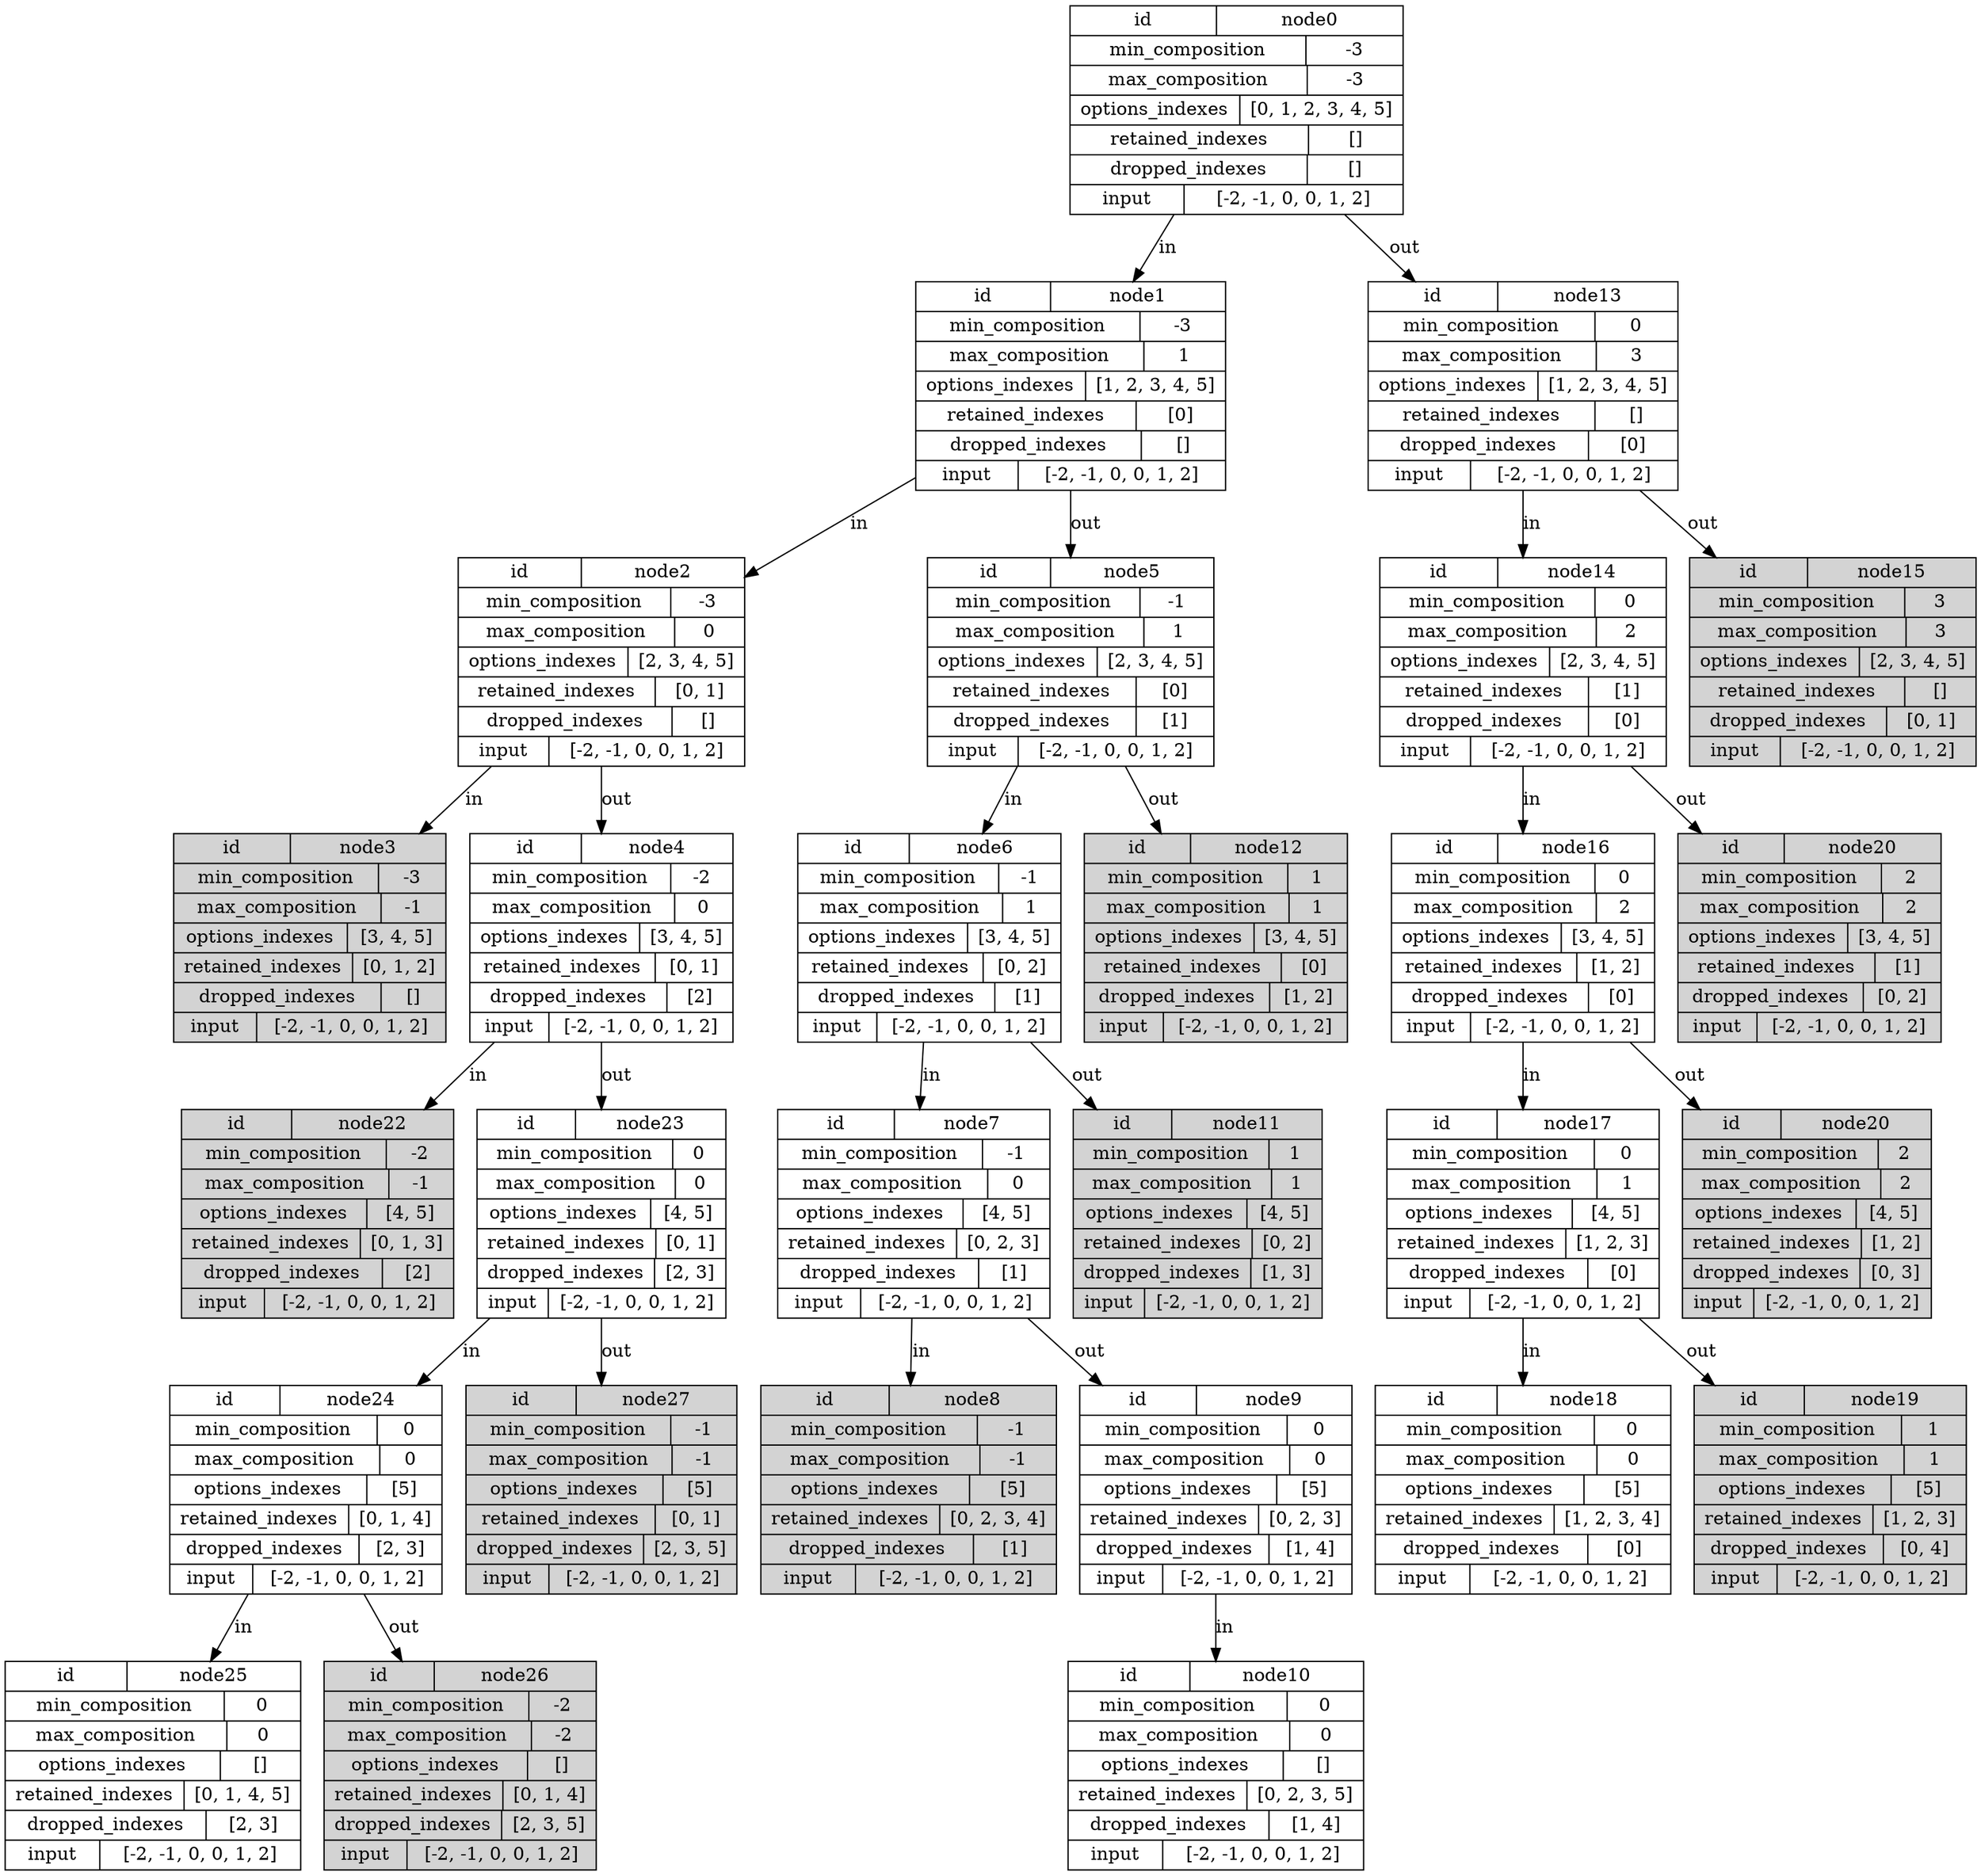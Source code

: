 digraph G {

    // Input array is: 

    node [shape = record];

    node0[label = "{{id | node0 }  | {<f1> min_composition | -3} | {<f2> max_composition| -3} | {options_indexes | [0, 1, 2, 3, 4, 5]} | { retained_indexes | [] } | { dropped_indexes | []} | {input | [-2, -1, 0, 0, 1, 2]} }"];
    node1[label = "{{id | node1 }  | {<f1> min_composition | -3} | {<f2> max_composition| 1} | {options_indexes | [1, 2, 3, 4, 5]} | { retained_indexes | [0] } | { dropped_indexes | []} | {input | [-2, -1, 0, 0, 1, 2]}} "];
    node2[label = "{{id | node2}   | {<f1> min_composition | -3} | {<f2> max_composition| 0} | {options_indexes | [2, 3, 4, 5]} | { retained_indexes | [0, 1] } | { dropped_indexes | []} | {input | [-2, -1, 0, 0, 1, 2]}} "];
    node3[label = "{{id | node3}   | {<f1> min_composition | -3} | {<f2> max_composition| -1} | {options_indexes | [3, 4, 5]} | { retained_indexes | [0, 1, 2] } | { dropped_indexes | []} | {input | [-2, -1, 0, 0, 1, 2]}} ", style = filled];
    node4[label = "{{id | node4}   | {<f1> min_composition | -2} | {<f2> max_composition| 0} | {options_indexes | [3, 4, 5]} | { retained_indexes | [0, 1] } | { dropped_indexes | [2]} | {input | [-2, -1, 0, 0, 1, 2]}} "];
    node5[label = "{{id | node5}   | {<f1> min_composition | -1} | {<f2> max_composition| 1} | {options_indexes | [2, 3, 4, 5]} | { retained_indexes | [0] } | { dropped_indexes | [1]} | {input | [-2, -1, 0, 0, 1, 2]}} "];
    node6[label = "{{id | node6}   | {<f1> min_composition | -1} | {<f2> max_composition| 1} | {options_indexes | [3, 4, 5]} | { retained_indexes | [0, 2] } | { dropped_indexes | [1]} | {input | [-2, -1, 0, 0, 1, 2]}} "];
    node7[label = "{{id | node7}   | {<f1> min_composition | -1} | {<f2> max_composition| 0} | {options_indexes | [4, 5]} | { retained_indexes | [0, 2, 3] } | { dropped_indexes | [1]} | {input | [-2, -1, 0, 0, 1, 2]}} "];
    node8[label = "{{id | node8}   | {<f1> min_composition | -1} | {<f2> max_composition| -1} | {options_indexes | [5]} | { retained_indexes | [0, 2, 3, 4] } | { dropped_indexes | [1]} | {input | [-2, -1, 0, 0, 1, 2]}} ", style = filled];
    node9[label = "{{id | node9}   | {<f1> min_composition | 0} | {<f2> max_composition| 0} | {options_indexes | [5]} | { retained_indexes | [0, 2, 3] } | { dropped_indexes | [1, 4]} | {input | [-2, -1, 0, 0, 1, 2]}} "];
    node10[label = "{{id | node10}  | {<f1> min_composition | 0} | {<f2> max_composition| 0} | {options_indexes | []} | { retained_indexes | [0, 2, 3, 5] } | { dropped_indexes | [1, 4]} | {input | [-2, -1, 0, 0, 1, 2]}} "];
    node11[label = "{{id | node11}  | {<f1> min_composition | 1} | {<f2> max_composition| 1} | {options_indexes | [4, 5]} | { retained_indexes | [0, 2] } | { dropped_indexes | [1, 3]} | {input | [-2, -1, 0, 0, 1, 2]}} ", style = filled];
    node12[label = "{{id | node12}  | {<f1> min_composition | 1} | {<f2> max_composition| 1} | {options_indexes | [3, 4, 5]} | { retained_indexes | [0] } | { dropped_indexes | [1, 2]} | {input | [-2, -1, 0, 0, 1, 2]}} ", style = filled];
    node13[label = "{{id | node13}  | {<f1> min_composition | 0} | {<f2> max_composition| 3} | {options_indexes | [1, 2, 3, 4, 5]} | { retained_indexes | [] } | { dropped_indexes | [0]} | {input | [-2, -1, 0, 0, 1, 2]}} "];
    node14[label = "{{id | node14}  | {<f1> min_composition | 0} | {<f2> max_composition| 2} | {options_indexes | [2, 3, 4, 5]} | { retained_indexes | [1] } | { dropped_indexes | [0]} | {input | [-2, -1, 0, 0, 1, 2]}} "];
    node15[label = "{{id | node15}  | {<f1> min_composition | 3} | {<f2> max_composition| 3} | {options_indexes | [2, 3, 4, 5]} | { retained_indexes | [] } | { dropped_indexes | [0, 1]} | {input | [-2, -1, 0, 0, 1, 2]}} ", style = filled];
    node16[label = "{{id | node16}  | {<f1> min_composition | 0} | {<f2> max_composition| 2} | {options_indexes | [3, 4, 5]} | { retained_indexes | [1, 2] } | { dropped_indexes | [0]} | {input | [-2, -1, 0, 0, 1, 2]}} "];
    node17[label = "{{id | node17}  | {<f1> min_composition | 0} | {<f2> max_composition| 1} | {options_indexes | [4, 5]} | { retained_indexes | [1, 2, 3] } | { dropped_indexes | [0]} | {input | [-2, -1, 0, 0, 1, 2]}} "];
    node18[label = "{{id | node18}  | {<f1> min_composition | 0} | {<f2> max_composition| 0} | {options_indexes | [5]} | { retained_indexes | [1, 2, 3, 4] } | { dropped_indexes | [0]} | {input | [-2, -1, 0, 0, 1, 2]}} "];
    node19[label = "{{id | node19}  | {<f1> min_composition | 1} | {<f2> max_composition| 1} | {options_indexes | [5]} | { retained_indexes | [1, 2, 3] } | { dropped_indexes | [0, 4]} | {input | [-2, -1, 0, 0, 1, 2]}} ", style = filled];
    node20[label = "{{id | node20}  | {<f1> min_composition | 2} | {<f2> max_composition| 2} | {options_indexes | [4, 5]} | { retained_indexes | [1, 2] } | { dropped_indexes | [0, 3]} | {input | [-2, -1, 0, 0, 1, 2]}} ", style = filled];
    node21[label = "{{id | node20}  | {<f1> min_composition | 2} | {<f2> max_composition| 2} | {options_indexes | [3, 4, 5]} | { retained_indexes | [1] } | { dropped_indexes | [0, 2]} | {input | [-2, -1, 0, 0, 1, 2]}} ", style = filled];
    node22[label = "{{id | node22}  | {<f1> min_composition | -2} | {<f2> max_composition| -1} | {options_indexes | [4, 5]} | { retained_indexes | [0, 1, 3] } | { dropped_indexes | [2]} | {input | [-2, -1, 0, 0, 1, 2]}} ", style = filled];
    node23[label = "{{id | node23}  | {<f1> min_composition | 0} | {<f2> max_composition| 0} | {options_indexes | [4, 5]} | { retained_indexes | [0, 1] } | { dropped_indexes | [2, 3]} | {input | [-2, -1, 0, 0, 1, 2]}} "];
    node24[label = "{{id | node24}  | {<f1> min_composition | 0} | {<f2> max_composition| 0} | {options_indexes | [5]} | { retained_indexes | [0, 1, 4] } | { dropped_indexes | [2, 3]} | {input | [-2, -1, 0, 0, 1, 2]}} "];
    node25[label = "{{id | node25}  | {<f1> min_composition | 0} | {<f2> max_composition| 0} | {options_indexes | []} | { retained_indexes | [0, 1, 4, 5] } | { dropped_indexes | [2, 3]} | {input | [-2, -1, 0, 0, 1, 2]}} "];
    node26[label = "{{id | node26}  | {<f1> min_composition | -2} | {<f2> max_composition| -2} | {options_indexes | []} | { retained_indexes | [0, 1, 4] } | { dropped_indexes | [2, 3, 5]} | {input | [-2, -1, 0, 0, 1, 2]}} ", style = filled];
    node27[label = "{{id | node27}  | {<f1> min_composition | -1} | {<f2> max_composition| -1} | {options_indexes | [5]} | { retained_indexes | [0, 1] } | { dropped_indexes | [2, 3, 5]} | {input | [-2, -1, 0, 0, 1, 2]}} ", style = filled];

    "node0" -> "node1" [label = "in"];
    "node1" -> "node2" [label = "in"];
    "node2" -> "node3" [label = "in"];
    "node2" -> "node4" [label = "out"];
    "node1" -> "node5" [label = "out"];
    "node5" -> "node6" [label = "in"];
    "node6" -> "node7" [label = "in"];
    "node7" -> "node8" [label = "in"];
    "node7" -> "node9" [label = "out"];
    "node9" -> "node10" [label = "in"];
    "node6" -> "node11" [label = "out"];
    "node5" -> "node12" [label = "out"];
    "node0" -> "node13" [label = "out"];
    "node13" -> "node14" [label = "in"];
    "node13" -> "node15" [label = "out"];
    "node14" -> "node16" [label = "in"];
    "node16" -> "node17" [label = "in"];
    "node17" -> "node18" [label = "in"];
    "node17" -> "node19" [label = "out"];
    "node16" -> "node20" [label = "out"];
    "node14" -> "node21" [label = "out"];
    "node4" -> "node22" [label = "in"];
    "node4" -> "node23" [label = "out"];
    "node23" -> "node24" [label = "in"];
    "node24" -> "node25" [label = "in"];
    "node24" -> "node26" [label = "out"];
    "node23" -> "node27" [label = "out"];
    
}